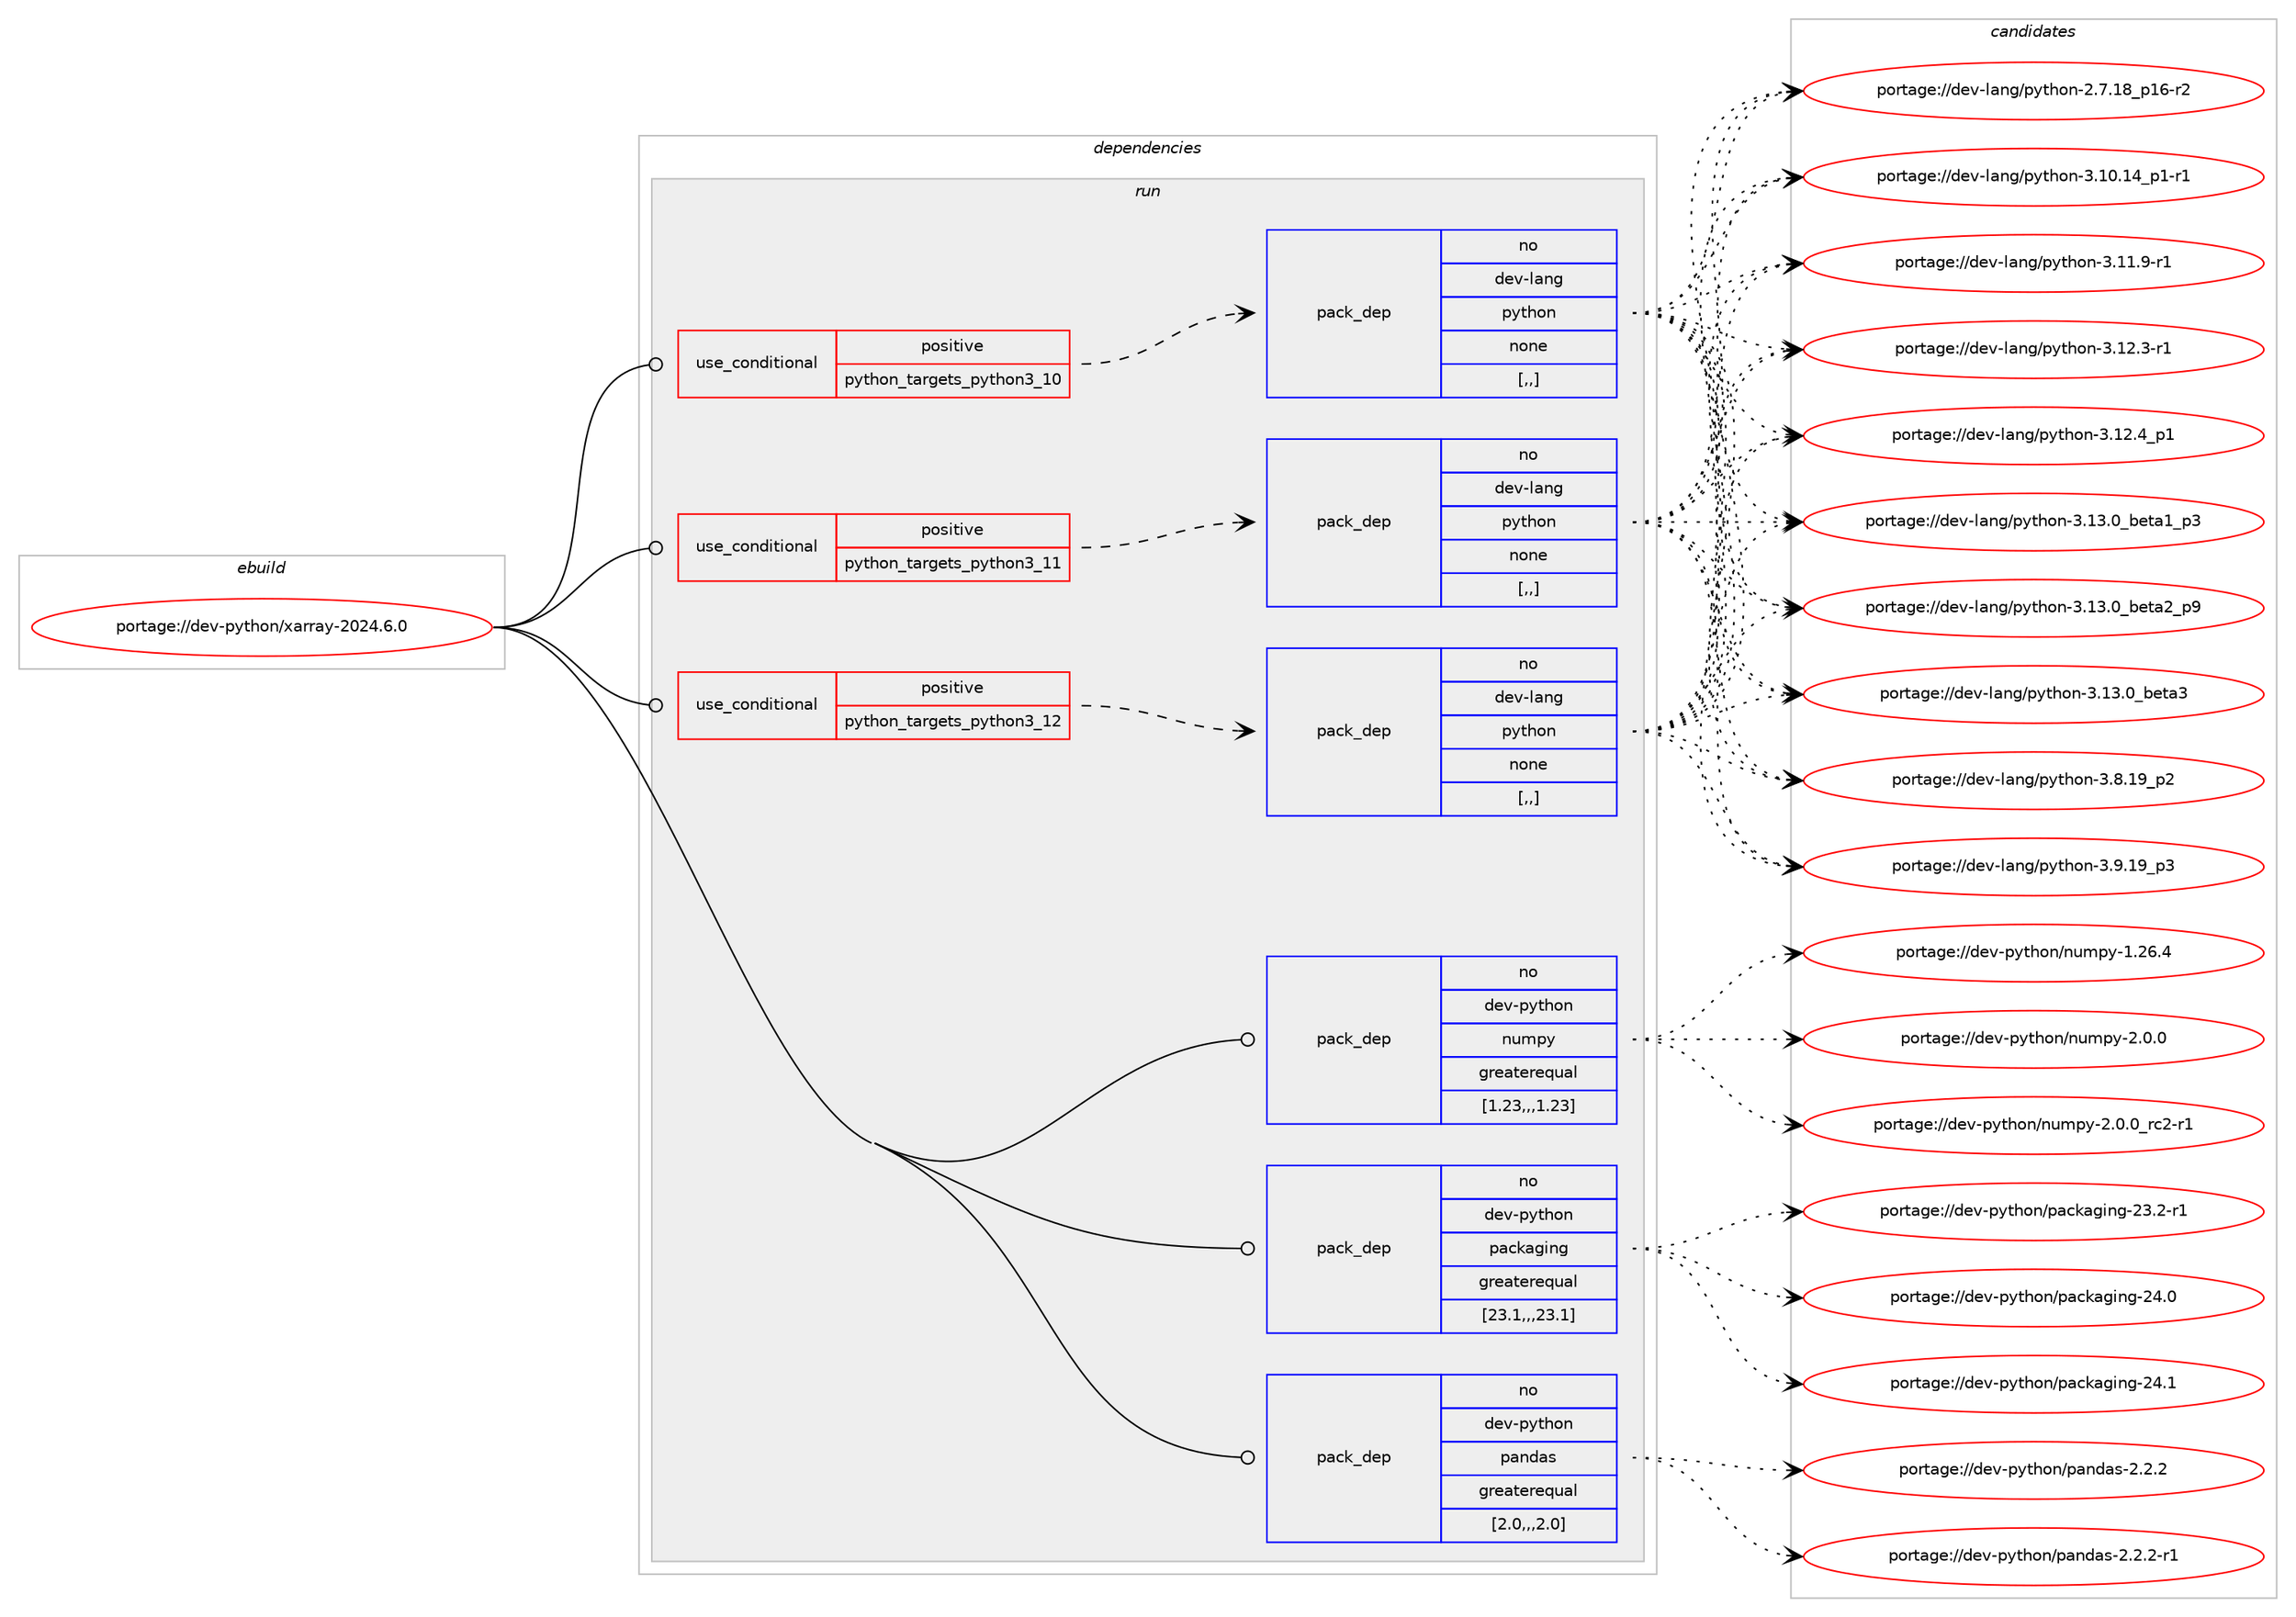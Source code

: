 digraph prolog {

# *************
# Graph options
# *************

newrank=true;
concentrate=true;
compound=true;
graph [rankdir=LR,fontname=Helvetica,fontsize=10,ranksep=1.5];#, ranksep=2.5, nodesep=0.2];
edge  [arrowhead=vee];
node  [fontname=Helvetica,fontsize=10];

# **********
# The ebuild
# **********

subgraph cluster_leftcol {
color=gray;
rank=same;
label=<<i>ebuild</i>>;
id [label="portage://dev-python/xarray-2024.6.0", color=red, width=4, href="../dev-python/xarray-2024.6.0.svg"];
}

# ****************
# The dependencies
# ****************

subgraph cluster_midcol {
color=gray;
label=<<i>dependencies</i>>;
subgraph cluster_compile {
fillcolor="#eeeeee";
style=filled;
label=<<i>compile</i>>;
}
subgraph cluster_compileandrun {
fillcolor="#eeeeee";
style=filled;
label=<<i>compile and run</i>>;
}
subgraph cluster_run {
fillcolor="#eeeeee";
style=filled;
label=<<i>run</i>>;
subgraph cond39916 {
dependency163288 [label=<<TABLE BORDER="0" CELLBORDER="1" CELLSPACING="0" CELLPADDING="4"><TR><TD ROWSPAN="3" CELLPADDING="10">use_conditional</TD></TR><TR><TD>positive</TD></TR><TR><TD>python_targets_python3_10</TD></TR></TABLE>>, shape=none, color=red];
subgraph pack122132 {
dependency163289 [label=<<TABLE BORDER="0" CELLBORDER="1" CELLSPACING="0" CELLPADDING="4" WIDTH="220"><TR><TD ROWSPAN="6" CELLPADDING="30">pack_dep</TD></TR><TR><TD WIDTH="110">no</TD></TR><TR><TD>dev-lang</TD></TR><TR><TD>python</TD></TR><TR><TD>none</TD></TR><TR><TD>[,,]</TD></TR></TABLE>>, shape=none, color=blue];
}
dependency163288:e -> dependency163289:w [weight=20,style="dashed",arrowhead="vee"];
}
id:e -> dependency163288:w [weight=20,style="solid",arrowhead="odot"];
subgraph cond39917 {
dependency163290 [label=<<TABLE BORDER="0" CELLBORDER="1" CELLSPACING="0" CELLPADDING="4"><TR><TD ROWSPAN="3" CELLPADDING="10">use_conditional</TD></TR><TR><TD>positive</TD></TR><TR><TD>python_targets_python3_11</TD></TR></TABLE>>, shape=none, color=red];
subgraph pack122133 {
dependency163291 [label=<<TABLE BORDER="0" CELLBORDER="1" CELLSPACING="0" CELLPADDING="4" WIDTH="220"><TR><TD ROWSPAN="6" CELLPADDING="30">pack_dep</TD></TR><TR><TD WIDTH="110">no</TD></TR><TR><TD>dev-lang</TD></TR><TR><TD>python</TD></TR><TR><TD>none</TD></TR><TR><TD>[,,]</TD></TR></TABLE>>, shape=none, color=blue];
}
dependency163290:e -> dependency163291:w [weight=20,style="dashed",arrowhead="vee"];
}
id:e -> dependency163290:w [weight=20,style="solid",arrowhead="odot"];
subgraph cond39918 {
dependency163292 [label=<<TABLE BORDER="0" CELLBORDER="1" CELLSPACING="0" CELLPADDING="4"><TR><TD ROWSPAN="3" CELLPADDING="10">use_conditional</TD></TR><TR><TD>positive</TD></TR><TR><TD>python_targets_python3_12</TD></TR></TABLE>>, shape=none, color=red];
subgraph pack122134 {
dependency163293 [label=<<TABLE BORDER="0" CELLBORDER="1" CELLSPACING="0" CELLPADDING="4" WIDTH="220"><TR><TD ROWSPAN="6" CELLPADDING="30">pack_dep</TD></TR><TR><TD WIDTH="110">no</TD></TR><TR><TD>dev-lang</TD></TR><TR><TD>python</TD></TR><TR><TD>none</TD></TR><TR><TD>[,,]</TD></TR></TABLE>>, shape=none, color=blue];
}
dependency163292:e -> dependency163293:w [weight=20,style="dashed",arrowhead="vee"];
}
id:e -> dependency163292:w [weight=20,style="solid",arrowhead="odot"];
subgraph pack122135 {
dependency163294 [label=<<TABLE BORDER="0" CELLBORDER="1" CELLSPACING="0" CELLPADDING="4" WIDTH="220"><TR><TD ROWSPAN="6" CELLPADDING="30">pack_dep</TD></TR><TR><TD WIDTH="110">no</TD></TR><TR><TD>dev-python</TD></TR><TR><TD>numpy</TD></TR><TR><TD>greaterequal</TD></TR><TR><TD>[1.23,,,1.23]</TD></TR></TABLE>>, shape=none, color=blue];
}
id:e -> dependency163294:w [weight=20,style="solid",arrowhead="odot"];
subgraph pack122136 {
dependency163295 [label=<<TABLE BORDER="0" CELLBORDER="1" CELLSPACING="0" CELLPADDING="4" WIDTH="220"><TR><TD ROWSPAN="6" CELLPADDING="30">pack_dep</TD></TR><TR><TD WIDTH="110">no</TD></TR><TR><TD>dev-python</TD></TR><TR><TD>packaging</TD></TR><TR><TD>greaterequal</TD></TR><TR><TD>[23.1,,,23.1]</TD></TR></TABLE>>, shape=none, color=blue];
}
id:e -> dependency163295:w [weight=20,style="solid",arrowhead="odot"];
subgraph pack122137 {
dependency163296 [label=<<TABLE BORDER="0" CELLBORDER="1" CELLSPACING="0" CELLPADDING="4" WIDTH="220"><TR><TD ROWSPAN="6" CELLPADDING="30">pack_dep</TD></TR><TR><TD WIDTH="110">no</TD></TR><TR><TD>dev-python</TD></TR><TR><TD>pandas</TD></TR><TR><TD>greaterequal</TD></TR><TR><TD>[2.0,,,2.0]</TD></TR></TABLE>>, shape=none, color=blue];
}
id:e -> dependency163296:w [weight=20,style="solid",arrowhead="odot"];
}
}

# **************
# The candidates
# **************

subgraph cluster_choices {
rank=same;
color=gray;
label=<<i>candidates</i>>;

subgraph choice122132 {
color=black;
nodesep=1;
choice100101118451089711010347112121116104111110455046554649569511249544511450 [label="portage://dev-lang/python-2.7.18_p16-r2", color=red, width=4,href="../dev-lang/python-2.7.18_p16-r2.svg"];
choice100101118451089711010347112121116104111110455146494846495295112494511449 [label="portage://dev-lang/python-3.10.14_p1-r1", color=red, width=4,href="../dev-lang/python-3.10.14_p1-r1.svg"];
choice100101118451089711010347112121116104111110455146494946574511449 [label="portage://dev-lang/python-3.11.9-r1", color=red, width=4,href="../dev-lang/python-3.11.9-r1.svg"];
choice100101118451089711010347112121116104111110455146495046514511449 [label="portage://dev-lang/python-3.12.3-r1", color=red, width=4,href="../dev-lang/python-3.12.3-r1.svg"];
choice100101118451089711010347112121116104111110455146495046529511249 [label="portage://dev-lang/python-3.12.4_p1", color=red, width=4,href="../dev-lang/python-3.12.4_p1.svg"];
choice10010111845108971101034711212111610411111045514649514648959810111697499511251 [label="portage://dev-lang/python-3.13.0_beta1_p3", color=red, width=4,href="../dev-lang/python-3.13.0_beta1_p3.svg"];
choice10010111845108971101034711212111610411111045514649514648959810111697509511257 [label="portage://dev-lang/python-3.13.0_beta2_p9", color=red, width=4,href="../dev-lang/python-3.13.0_beta2_p9.svg"];
choice1001011184510897110103471121211161041111104551464951464895981011169751 [label="portage://dev-lang/python-3.13.0_beta3", color=red, width=4,href="../dev-lang/python-3.13.0_beta3.svg"];
choice100101118451089711010347112121116104111110455146564649579511250 [label="portage://dev-lang/python-3.8.19_p2", color=red, width=4,href="../dev-lang/python-3.8.19_p2.svg"];
choice100101118451089711010347112121116104111110455146574649579511251 [label="portage://dev-lang/python-3.9.19_p3", color=red, width=4,href="../dev-lang/python-3.9.19_p3.svg"];
dependency163289:e -> choice100101118451089711010347112121116104111110455046554649569511249544511450:w [style=dotted,weight="100"];
dependency163289:e -> choice100101118451089711010347112121116104111110455146494846495295112494511449:w [style=dotted,weight="100"];
dependency163289:e -> choice100101118451089711010347112121116104111110455146494946574511449:w [style=dotted,weight="100"];
dependency163289:e -> choice100101118451089711010347112121116104111110455146495046514511449:w [style=dotted,weight="100"];
dependency163289:e -> choice100101118451089711010347112121116104111110455146495046529511249:w [style=dotted,weight="100"];
dependency163289:e -> choice10010111845108971101034711212111610411111045514649514648959810111697499511251:w [style=dotted,weight="100"];
dependency163289:e -> choice10010111845108971101034711212111610411111045514649514648959810111697509511257:w [style=dotted,weight="100"];
dependency163289:e -> choice1001011184510897110103471121211161041111104551464951464895981011169751:w [style=dotted,weight="100"];
dependency163289:e -> choice100101118451089711010347112121116104111110455146564649579511250:w [style=dotted,weight="100"];
dependency163289:e -> choice100101118451089711010347112121116104111110455146574649579511251:w [style=dotted,weight="100"];
}
subgraph choice122133 {
color=black;
nodesep=1;
choice100101118451089711010347112121116104111110455046554649569511249544511450 [label="portage://dev-lang/python-2.7.18_p16-r2", color=red, width=4,href="../dev-lang/python-2.7.18_p16-r2.svg"];
choice100101118451089711010347112121116104111110455146494846495295112494511449 [label="portage://dev-lang/python-3.10.14_p1-r1", color=red, width=4,href="../dev-lang/python-3.10.14_p1-r1.svg"];
choice100101118451089711010347112121116104111110455146494946574511449 [label="portage://dev-lang/python-3.11.9-r1", color=red, width=4,href="../dev-lang/python-3.11.9-r1.svg"];
choice100101118451089711010347112121116104111110455146495046514511449 [label="portage://dev-lang/python-3.12.3-r1", color=red, width=4,href="../dev-lang/python-3.12.3-r1.svg"];
choice100101118451089711010347112121116104111110455146495046529511249 [label="portage://dev-lang/python-3.12.4_p1", color=red, width=4,href="../dev-lang/python-3.12.4_p1.svg"];
choice10010111845108971101034711212111610411111045514649514648959810111697499511251 [label="portage://dev-lang/python-3.13.0_beta1_p3", color=red, width=4,href="../dev-lang/python-3.13.0_beta1_p3.svg"];
choice10010111845108971101034711212111610411111045514649514648959810111697509511257 [label="portage://dev-lang/python-3.13.0_beta2_p9", color=red, width=4,href="../dev-lang/python-3.13.0_beta2_p9.svg"];
choice1001011184510897110103471121211161041111104551464951464895981011169751 [label="portage://dev-lang/python-3.13.0_beta3", color=red, width=4,href="../dev-lang/python-3.13.0_beta3.svg"];
choice100101118451089711010347112121116104111110455146564649579511250 [label="portage://dev-lang/python-3.8.19_p2", color=red, width=4,href="../dev-lang/python-3.8.19_p2.svg"];
choice100101118451089711010347112121116104111110455146574649579511251 [label="portage://dev-lang/python-3.9.19_p3", color=red, width=4,href="../dev-lang/python-3.9.19_p3.svg"];
dependency163291:e -> choice100101118451089711010347112121116104111110455046554649569511249544511450:w [style=dotted,weight="100"];
dependency163291:e -> choice100101118451089711010347112121116104111110455146494846495295112494511449:w [style=dotted,weight="100"];
dependency163291:e -> choice100101118451089711010347112121116104111110455146494946574511449:w [style=dotted,weight="100"];
dependency163291:e -> choice100101118451089711010347112121116104111110455146495046514511449:w [style=dotted,weight="100"];
dependency163291:e -> choice100101118451089711010347112121116104111110455146495046529511249:w [style=dotted,weight="100"];
dependency163291:e -> choice10010111845108971101034711212111610411111045514649514648959810111697499511251:w [style=dotted,weight="100"];
dependency163291:e -> choice10010111845108971101034711212111610411111045514649514648959810111697509511257:w [style=dotted,weight="100"];
dependency163291:e -> choice1001011184510897110103471121211161041111104551464951464895981011169751:w [style=dotted,weight="100"];
dependency163291:e -> choice100101118451089711010347112121116104111110455146564649579511250:w [style=dotted,weight="100"];
dependency163291:e -> choice100101118451089711010347112121116104111110455146574649579511251:w [style=dotted,weight="100"];
}
subgraph choice122134 {
color=black;
nodesep=1;
choice100101118451089711010347112121116104111110455046554649569511249544511450 [label="portage://dev-lang/python-2.7.18_p16-r2", color=red, width=4,href="../dev-lang/python-2.7.18_p16-r2.svg"];
choice100101118451089711010347112121116104111110455146494846495295112494511449 [label="portage://dev-lang/python-3.10.14_p1-r1", color=red, width=4,href="../dev-lang/python-3.10.14_p1-r1.svg"];
choice100101118451089711010347112121116104111110455146494946574511449 [label="portage://dev-lang/python-3.11.9-r1", color=red, width=4,href="../dev-lang/python-3.11.9-r1.svg"];
choice100101118451089711010347112121116104111110455146495046514511449 [label="portage://dev-lang/python-3.12.3-r1", color=red, width=4,href="../dev-lang/python-3.12.3-r1.svg"];
choice100101118451089711010347112121116104111110455146495046529511249 [label="portage://dev-lang/python-3.12.4_p1", color=red, width=4,href="../dev-lang/python-3.12.4_p1.svg"];
choice10010111845108971101034711212111610411111045514649514648959810111697499511251 [label="portage://dev-lang/python-3.13.0_beta1_p3", color=red, width=4,href="../dev-lang/python-3.13.0_beta1_p3.svg"];
choice10010111845108971101034711212111610411111045514649514648959810111697509511257 [label="portage://dev-lang/python-3.13.0_beta2_p9", color=red, width=4,href="../dev-lang/python-3.13.0_beta2_p9.svg"];
choice1001011184510897110103471121211161041111104551464951464895981011169751 [label="portage://dev-lang/python-3.13.0_beta3", color=red, width=4,href="../dev-lang/python-3.13.0_beta3.svg"];
choice100101118451089711010347112121116104111110455146564649579511250 [label="portage://dev-lang/python-3.8.19_p2", color=red, width=4,href="../dev-lang/python-3.8.19_p2.svg"];
choice100101118451089711010347112121116104111110455146574649579511251 [label="portage://dev-lang/python-3.9.19_p3", color=red, width=4,href="../dev-lang/python-3.9.19_p3.svg"];
dependency163293:e -> choice100101118451089711010347112121116104111110455046554649569511249544511450:w [style=dotted,weight="100"];
dependency163293:e -> choice100101118451089711010347112121116104111110455146494846495295112494511449:w [style=dotted,weight="100"];
dependency163293:e -> choice100101118451089711010347112121116104111110455146494946574511449:w [style=dotted,weight="100"];
dependency163293:e -> choice100101118451089711010347112121116104111110455146495046514511449:w [style=dotted,weight="100"];
dependency163293:e -> choice100101118451089711010347112121116104111110455146495046529511249:w [style=dotted,weight="100"];
dependency163293:e -> choice10010111845108971101034711212111610411111045514649514648959810111697499511251:w [style=dotted,weight="100"];
dependency163293:e -> choice10010111845108971101034711212111610411111045514649514648959810111697509511257:w [style=dotted,weight="100"];
dependency163293:e -> choice1001011184510897110103471121211161041111104551464951464895981011169751:w [style=dotted,weight="100"];
dependency163293:e -> choice100101118451089711010347112121116104111110455146564649579511250:w [style=dotted,weight="100"];
dependency163293:e -> choice100101118451089711010347112121116104111110455146574649579511251:w [style=dotted,weight="100"];
}
subgraph choice122135 {
color=black;
nodesep=1;
choice100101118451121211161041111104711011710911212145494650544652 [label="portage://dev-python/numpy-1.26.4", color=red, width=4,href="../dev-python/numpy-1.26.4.svg"];
choice1001011184511212111610411111047110117109112121455046484648 [label="portage://dev-python/numpy-2.0.0", color=red, width=4,href="../dev-python/numpy-2.0.0.svg"];
choice10010111845112121116104111110471101171091121214550464846489511499504511449 [label="portage://dev-python/numpy-2.0.0_rc2-r1", color=red, width=4,href="../dev-python/numpy-2.0.0_rc2-r1.svg"];
dependency163294:e -> choice100101118451121211161041111104711011710911212145494650544652:w [style=dotted,weight="100"];
dependency163294:e -> choice1001011184511212111610411111047110117109112121455046484648:w [style=dotted,weight="100"];
dependency163294:e -> choice10010111845112121116104111110471101171091121214550464846489511499504511449:w [style=dotted,weight="100"];
}
subgraph choice122136 {
color=black;
nodesep=1;
choice100101118451121211161041111104711297991079710310511010345505146504511449 [label="portage://dev-python/packaging-23.2-r1", color=red, width=4,href="../dev-python/packaging-23.2-r1.svg"];
choice10010111845112121116104111110471129799107971031051101034550524648 [label="portage://dev-python/packaging-24.0", color=red, width=4,href="../dev-python/packaging-24.0.svg"];
choice10010111845112121116104111110471129799107971031051101034550524649 [label="portage://dev-python/packaging-24.1", color=red, width=4,href="../dev-python/packaging-24.1.svg"];
dependency163295:e -> choice100101118451121211161041111104711297991079710310511010345505146504511449:w [style=dotted,weight="100"];
dependency163295:e -> choice10010111845112121116104111110471129799107971031051101034550524648:w [style=dotted,weight="100"];
dependency163295:e -> choice10010111845112121116104111110471129799107971031051101034550524649:w [style=dotted,weight="100"];
}
subgraph choice122137 {
color=black;
nodesep=1;
choice10010111845112121116104111110471129711010097115455046504650 [label="portage://dev-python/pandas-2.2.2", color=red, width=4,href="../dev-python/pandas-2.2.2.svg"];
choice100101118451121211161041111104711297110100971154550465046504511449 [label="portage://dev-python/pandas-2.2.2-r1", color=red, width=4,href="../dev-python/pandas-2.2.2-r1.svg"];
dependency163296:e -> choice10010111845112121116104111110471129711010097115455046504650:w [style=dotted,weight="100"];
dependency163296:e -> choice100101118451121211161041111104711297110100971154550465046504511449:w [style=dotted,weight="100"];
}
}

}
